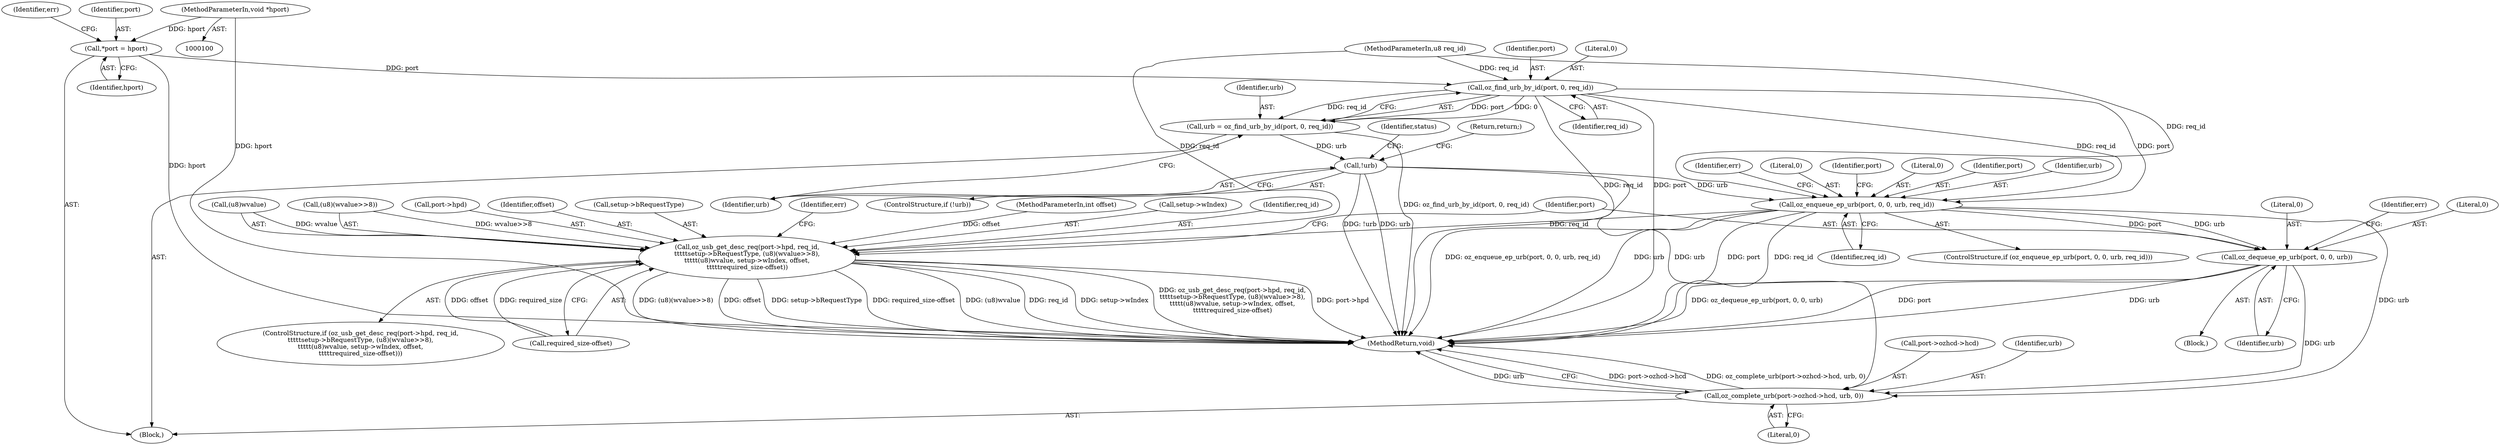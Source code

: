 digraph "0_linux_b1bb5b49373b61bf9d2c73a4d30058ba6f069e4c@pointer" {
"1000101" [label="(MethodParameterIn,void *hport)"];
"1000110" [label="(Call,*port = hport)"];
"1000126" [label="(Call,oz_find_urb_by_id(port, 0, req_id))"];
"1000124" [label="(Call,urb = oz_find_urb_by_id(port, 0, req_id))"];
"1000131" [label="(Call,!urb)"];
"1000197" [label="(Call,oz_enqueue_ep_urb(port, 0, 0, urb, req_id))"];
"1000209" [label="(Call,oz_usb_get_desc_req(port->hpd, req_id,\n\t\t\t\t\tsetup->bRequestType, (u8)(wvalue>>8),\n\t\t\t\t\t(u8)wvalue, setup->wIndex, offset,\n\t\t\t\t\trequired_size-offset))"];
"1000233" [label="(Call,oz_dequeue_ep_urb(port, 0, 0, urb))"];
"1000252" [label="(Call,oz_complete_urb(port->ozhcd->hcd, urb, 0))"];
"1000108" [label="(Block,)"];
"1000116" [label="(Identifier,err)"];
"1000130" [label="(ControlStructure,if (!urb))"];
"1000111" [label="(Identifier,port)"];
"1000125" [label="(Identifier,urb)"];
"1000102" [label="(MethodParameterIn,u8 req_id)"];
"1000244" [label="(Identifier,err)"];
"1000204" [label="(Identifier,err)"];
"1000101" [label="(MethodParameterIn,void *hport)"];
"1000199" [label="(Literal,0)"];
"1000106" [label="(MethodParameterIn,int offset)"];
"1000235" [label="(Literal,0)"];
"1000232" [label="(Block,)"];
"1000197" [label="(Call,oz_enqueue_ep_urb(port, 0, 0, urb, req_id))"];
"1000237" [label="(Identifier,urb)"];
"1000136" [label="(Identifier,status)"];
"1000110" [label="(Call,*port = hport)"];
"1000196" [label="(ControlStructure,if (oz_enqueue_ep_urb(port, 0, 0, urb, req_id)))"];
"1000225" [label="(Call,setup->wIndex)"];
"1000127" [label="(Identifier,port)"];
"1000253" [label="(Call,port->ozhcd->hcd)"];
"1000124" [label="(Call,urb = oz_find_urb_by_id(port, 0, req_id))"];
"1000133" [label="(Return,return;)"];
"1000213" [label="(Identifier,req_id)"];
"1000236" [label="(Literal,0)"];
"1000258" [label="(Identifier,urb)"];
"1000129" [label="(Identifier,req_id)"];
"1000260" [label="(MethodReturn,void)"];
"1000208" [label="(ControlStructure,if (oz_usb_get_desc_req(port->hpd, req_id,\n\t\t\t\t\tsetup->bRequestType, (u8)(wvalue>>8),\n\t\t\t\t\t(u8)wvalue, setup->wIndex, offset,\n\t\t\t\t\trequired_size-offset)))"];
"1000131" [label="(Call,!urb)"];
"1000211" [label="(Identifier,port)"];
"1000112" [label="(Identifier,hport)"];
"1000200" [label="(Literal,0)"];
"1000128" [label="(Literal,0)"];
"1000198" [label="(Identifier,port)"];
"1000222" [label="(Call,(u8)wvalue)"];
"1000217" [label="(Call,(u8)(wvalue>>8))"];
"1000239" [label="(Identifier,err)"];
"1000259" [label="(Literal,0)"];
"1000210" [label="(Call,port->hpd)"];
"1000228" [label="(Identifier,offset)"];
"1000214" [label="(Call,setup->bRequestType)"];
"1000201" [label="(Identifier,urb)"];
"1000252" [label="(Call,oz_complete_urb(port->ozhcd->hcd, urb, 0))"];
"1000233" [label="(Call,oz_dequeue_ep_urb(port, 0, 0, urb))"];
"1000209" [label="(Call,oz_usb_get_desc_req(port->hpd, req_id,\n\t\t\t\t\tsetup->bRequestType, (u8)(wvalue>>8),\n\t\t\t\t\t(u8)wvalue, setup->wIndex, offset,\n\t\t\t\t\trequired_size-offset))"];
"1000234" [label="(Identifier,port)"];
"1000202" [label="(Identifier,req_id)"];
"1000126" [label="(Call,oz_find_urb_by_id(port, 0, req_id))"];
"1000132" [label="(Identifier,urb)"];
"1000229" [label="(Call,required_size-offset)"];
"1000101" -> "1000100"  [label="AST: "];
"1000101" -> "1000260"  [label="DDG: hport"];
"1000101" -> "1000110"  [label="DDG: hport"];
"1000110" -> "1000108"  [label="AST: "];
"1000110" -> "1000112"  [label="CFG: "];
"1000111" -> "1000110"  [label="AST: "];
"1000112" -> "1000110"  [label="AST: "];
"1000116" -> "1000110"  [label="CFG: "];
"1000110" -> "1000260"  [label="DDG: hport"];
"1000110" -> "1000126"  [label="DDG: port"];
"1000126" -> "1000124"  [label="AST: "];
"1000126" -> "1000129"  [label="CFG: "];
"1000127" -> "1000126"  [label="AST: "];
"1000128" -> "1000126"  [label="AST: "];
"1000129" -> "1000126"  [label="AST: "];
"1000124" -> "1000126"  [label="CFG: "];
"1000126" -> "1000260"  [label="DDG: req_id"];
"1000126" -> "1000260"  [label="DDG: port"];
"1000126" -> "1000124"  [label="DDG: port"];
"1000126" -> "1000124"  [label="DDG: 0"];
"1000126" -> "1000124"  [label="DDG: req_id"];
"1000102" -> "1000126"  [label="DDG: req_id"];
"1000126" -> "1000197"  [label="DDG: port"];
"1000126" -> "1000197"  [label="DDG: req_id"];
"1000124" -> "1000108"  [label="AST: "];
"1000125" -> "1000124"  [label="AST: "];
"1000132" -> "1000124"  [label="CFG: "];
"1000124" -> "1000260"  [label="DDG: oz_find_urb_by_id(port, 0, req_id)"];
"1000124" -> "1000131"  [label="DDG: urb"];
"1000131" -> "1000130"  [label="AST: "];
"1000131" -> "1000132"  [label="CFG: "];
"1000132" -> "1000131"  [label="AST: "];
"1000133" -> "1000131"  [label="CFG: "];
"1000136" -> "1000131"  [label="CFG: "];
"1000131" -> "1000260"  [label="DDG: urb"];
"1000131" -> "1000260"  [label="DDG: !urb"];
"1000131" -> "1000197"  [label="DDG: urb"];
"1000131" -> "1000252"  [label="DDG: urb"];
"1000197" -> "1000196"  [label="AST: "];
"1000197" -> "1000202"  [label="CFG: "];
"1000198" -> "1000197"  [label="AST: "];
"1000199" -> "1000197"  [label="AST: "];
"1000200" -> "1000197"  [label="AST: "];
"1000201" -> "1000197"  [label="AST: "];
"1000202" -> "1000197"  [label="AST: "];
"1000204" -> "1000197"  [label="CFG: "];
"1000211" -> "1000197"  [label="CFG: "];
"1000197" -> "1000260"  [label="DDG: oz_enqueue_ep_urb(port, 0, 0, urb, req_id)"];
"1000197" -> "1000260"  [label="DDG: urb"];
"1000197" -> "1000260"  [label="DDG: port"];
"1000197" -> "1000260"  [label="DDG: req_id"];
"1000102" -> "1000197"  [label="DDG: req_id"];
"1000197" -> "1000209"  [label="DDG: req_id"];
"1000197" -> "1000233"  [label="DDG: port"];
"1000197" -> "1000233"  [label="DDG: urb"];
"1000197" -> "1000252"  [label="DDG: urb"];
"1000209" -> "1000208"  [label="AST: "];
"1000209" -> "1000229"  [label="CFG: "];
"1000210" -> "1000209"  [label="AST: "];
"1000213" -> "1000209"  [label="AST: "];
"1000214" -> "1000209"  [label="AST: "];
"1000217" -> "1000209"  [label="AST: "];
"1000222" -> "1000209"  [label="AST: "];
"1000225" -> "1000209"  [label="AST: "];
"1000228" -> "1000209"  [label="AST: "];
"1000229" -> "1000209"  [label="AST: "];
"1000234" -> "1000209"  [label="CFG: "];
"1000244" -> "1000209"  [label="CFG: "];
"1000209" -> "1000260"  [label="DDG: setup->wIndex"];
"1000209" -> "1000260"  [label="DDG: oz_usb_get_desc_req(port->hpd, req_id,\n\t\t\t\t\tsetup->bRequestType, (u8)(wvalue>>8),\n\t\t\t\t\t(u8)wvalue, setup->wIndex, offset,\n\t\t\t\t\trequired_size-offset)"];
"1000209" -> "1000260"  [label="DDG: port->hpd"];
"1000209" -> "1000260"  [label="DDG: (u8)(wvalue>>8)"];
"1000209" -> "1000260"  [label="DDG: offset"];
"1000209" -> "1000260"  [label="DDG: setup->bRequestType"];
"1000209" -> "1000260"  [label="DDG: required_size-offset"];
"1000209" -> "1000260"  [label="DDG: (u8)wvalue"];
"1000209" -> "1000260"  [label="DDG: req_id"];
"1000102" -> "1000209"  [label="DDG: req_id"];
"1000217" -> "1000209"  [label="DDG: wvalue>>8"];
"1000222" -> "1000209"  [label="DDG: wvalue"];
"1000229" -> "1000209"  [label="DDG: offset"];
"1000229" -> "1000209"  [label="DDG: required_size"];
"1000106" -> "1000209"  [label="DDG: offset"];
"1000233" -> "1000232"  [label="AST: "];
"1000233" -> "1000237"  [label="CFG: "];
"1000234" -> "1000233"  [label="AST: "];
"1000235" -> "1000233"  [label="AST: "];
"1000236" -> "1000233"  [label="AST: "];
"1000237" -> "1000233"  [label="AST: "];
"1000239" -> "1000233"  [label="CFG: "];
"1000233" -> "1000260"  [label="DDG: urb"];
"1000233" -> "1000260"  [label="DDG: oz_dequeue_ep_urb(port, 0, 0, urb)"];
"1000233" -> "1000260"  [label="DDG: port"];
"1000233" -> "1000252"  [label="DDG: urb"];
"1000252" -> "1000108"  [label="AST: "];
"1000252" -> "1000259"  [label="CFG: "];
"1000253" -> "1000252"  [label="AST: "];
"1000258" -> "1000252"  [label="AST: "];
"1000259" -> "1000252"  [label="AST: "];
"1000260" -> "1000252"  [label="CFG: "];
"1000252" -> "1000260"  [label="DDG: port->ozhcd->hcd"];
"1000252" -> "1000260"  [label="DDG: oz_complete_urb(port->ozhcd->hcd, urb, 0)"];
"1000252" -> "1000260"  [label="DDG: urb"];
}
